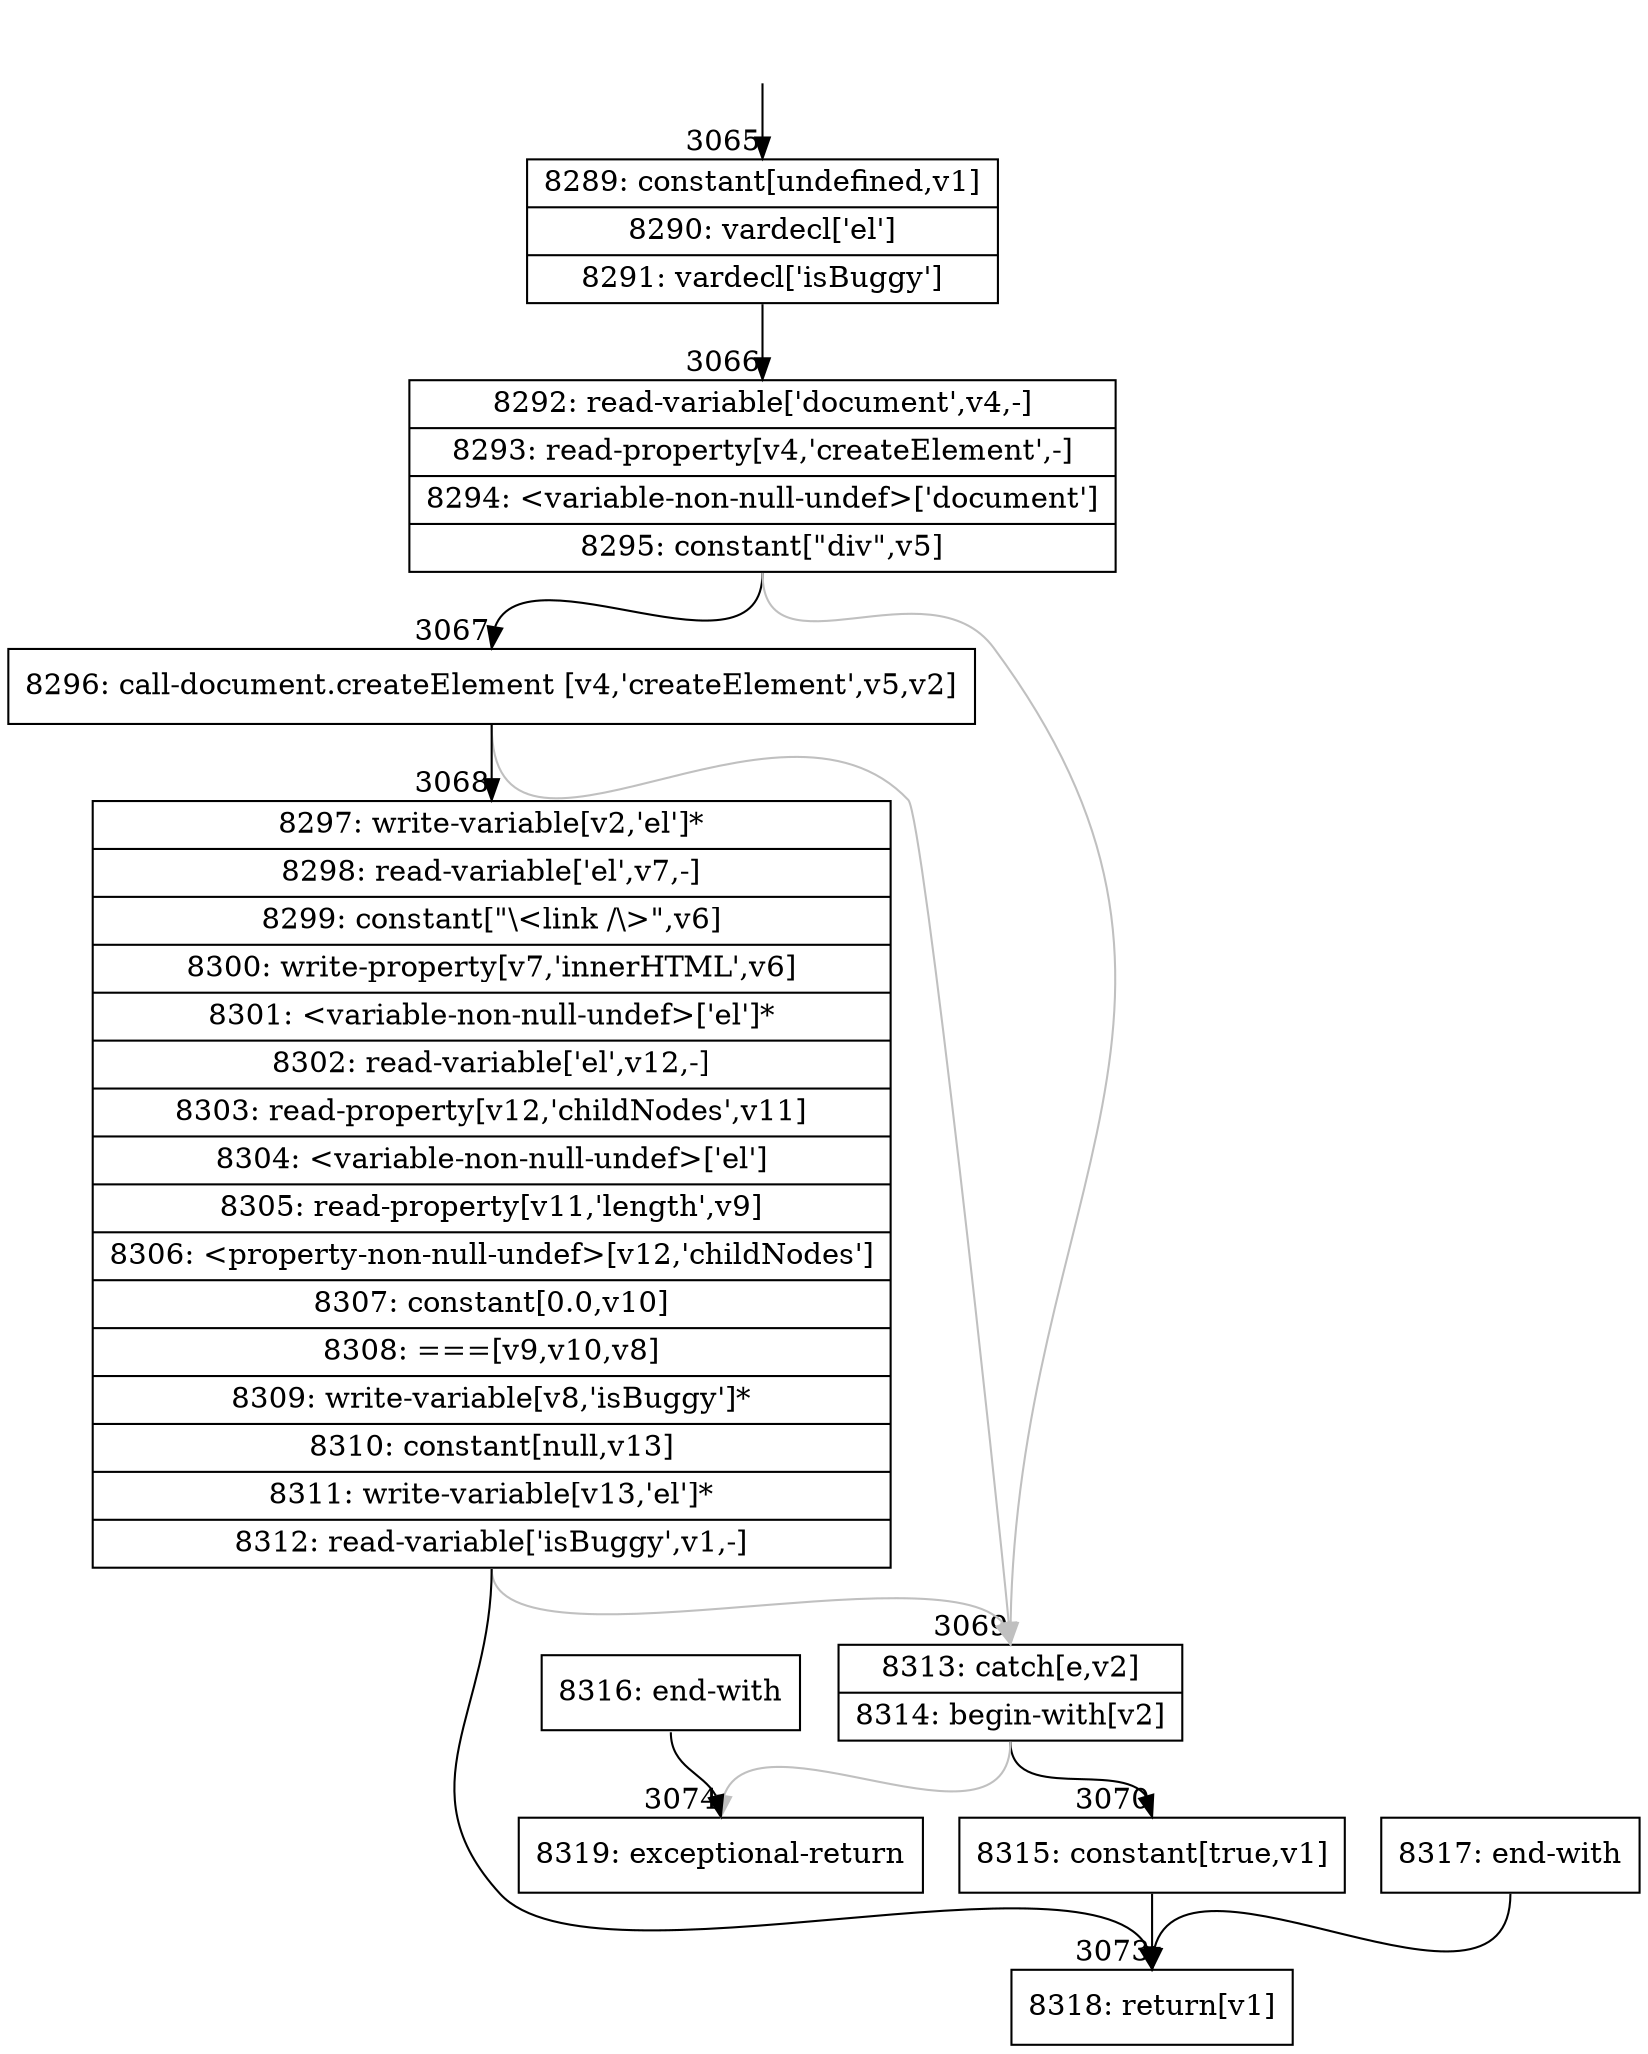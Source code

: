 digraph {
rankdir="TD"
BB_entry272[shape=none,label=""];
BB_entry272 -> BB3065 [tailport=s, headport=n, headlabel="    3065"]
BB3065 [shape=record label="{8289: constant[undefined,v1]|8290: vardecl['el']|8291: vardecl['isBuggy']}" ] 
BB3065 -> BB3066 [tailport=s, headport=n, headlabel="      3066"]
BB3066 [shape=record label="{8292: read-variable['document',v4,-]|8293: read-property[v4,'createElement',-]|8294: \<variable-non-null-undef\>['document']|8295: constant[\"div\",v5]}" ] 
BB3066 -> BB3067 [tailport=s, headport=n, headlabel="      3067"]
BB3066 -> BB3069 [tailport=s, headport=n, color=gray, headlabel="      3069"]
BB3067 [shape=record label="{8296: call-document.createElement [v4,'createElement',v5,v2]}" ] 
BB3067 -> BB3068 [tailport=s, headport=n, headlabel="      3068"]
BB3067 -> BB3069 [tailport=s, headport=n, color=gray]
BB3068 [shape=record label="{8297: write-variable[v2,'el']*|8298: read-variable['el',v7,-]|8299: constant[\"\\\<link /\\\>\",v6]|8300: write-property[v7,'innerHTML',v6]|8301: \<variable-non-null-undef\>['el']*|8302: read-variable['el',v12,-]|8303: read-property[v12,'childNodes',v11]|8304: \<variable-non-null-undef\>['el']|8305: read-property[v11,'length',v9]|8306: \<property-non-null-undef\>[v12,'childNodes']|8307: constant[0.0,v10]|8308: ===[v9,v10,v8]|8309: write-variable[v8,'isBuggy']*|8310: constant[null,v13]|8311: write-variable[v13,'el']*|8312: read-variable['isBuggy',v1,-]}" ] 
BB3068 -> BB3073 [tailport=s, headport=n, headlabel="      3073"]
BB3068 -> BB3069 [tailport=s, headport=n, color=gray]
BB3069 [shape=record label="{8313: catch[e,v2]|8314: begin-with[v2]}" ] 
BB3069 -> BB3070 [tailport=s, headport=n, headlabel="      3070"]
BB3069 -> BB3074 [tailport=s, headport=n, color=gray, headlabel="      3074"]
BB3070 [shape=record label="{8315: constant[true,v1]}" ] 
BB3070 -> BB3073 [tailport=s, headport=n]
BB3071 [shape=record label="{8316: end-with}" ] 
BB3071 -> BB3074 [tailport=s, headport=n]
BB3072 [shape=record label="{8317: end-with}" ] 
BB3072 -> BB3073 [tailport=s, headport=n]
BB3073 [shape=record label="{8318: return[v1]}" ] 
BB3074 [shape=record label="{8319: exceptional-return}" ] 
//#$~ 2221
}
